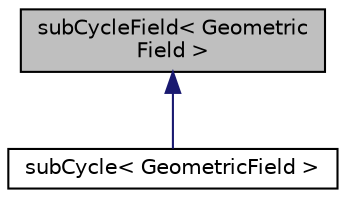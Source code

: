 digraph "subCycleField&lt; GeometricField &gt;"
{
  bgcolor="transparent";
  edge [fontname="Helvetica",fontsize="10",labelfontname="Helvetica",labelfontsize="10"];
  node [fontname="Helvetica",fontsize="10",shape=record];
  Node0 [label="subCycleField\< Geometric\lField \>",height=0.2,width=0.4,color="black", fillcolor="grey75", style="filled", fontcolor="black"];
  Node0 -> Node1 [dir="back",color="midnightblue",fontsize="10",style="solid",fontname="Helvetica"];
  Node1 [label="subCycle\< GeometricField \>",height=0.2,width=0.4,color="black",URL="$a26785.html",tooltip="Perform a subCycleTime on a field. "];
}
